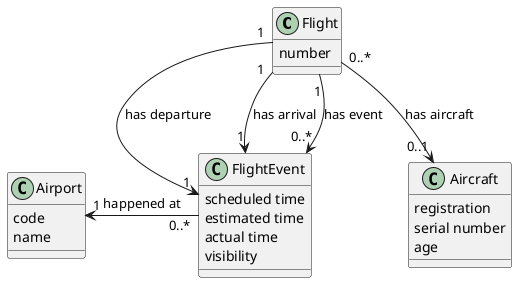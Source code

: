 @startuml
    class Flight {
        number
    }

    class FlightEvent {
        scheduled time
        estimated time
        actual time
        visibility
    }
    
    class Airport {
        code
        name
    }
    
    class Aircraft {
        registration
        serial number
        age
    }
    
    Flight "0..*" --> "0..1" Aircraft : has aircraft
    Flight "1" --> "1" FlightEvent : has departure
    Flight "1" --> "1" FlightEvent : has arrival
    Flight "1" --> "0..*" FlightEvent : has event
    FlightEvent "0..*" -left-> "1" Airport : happened at
@enduml
